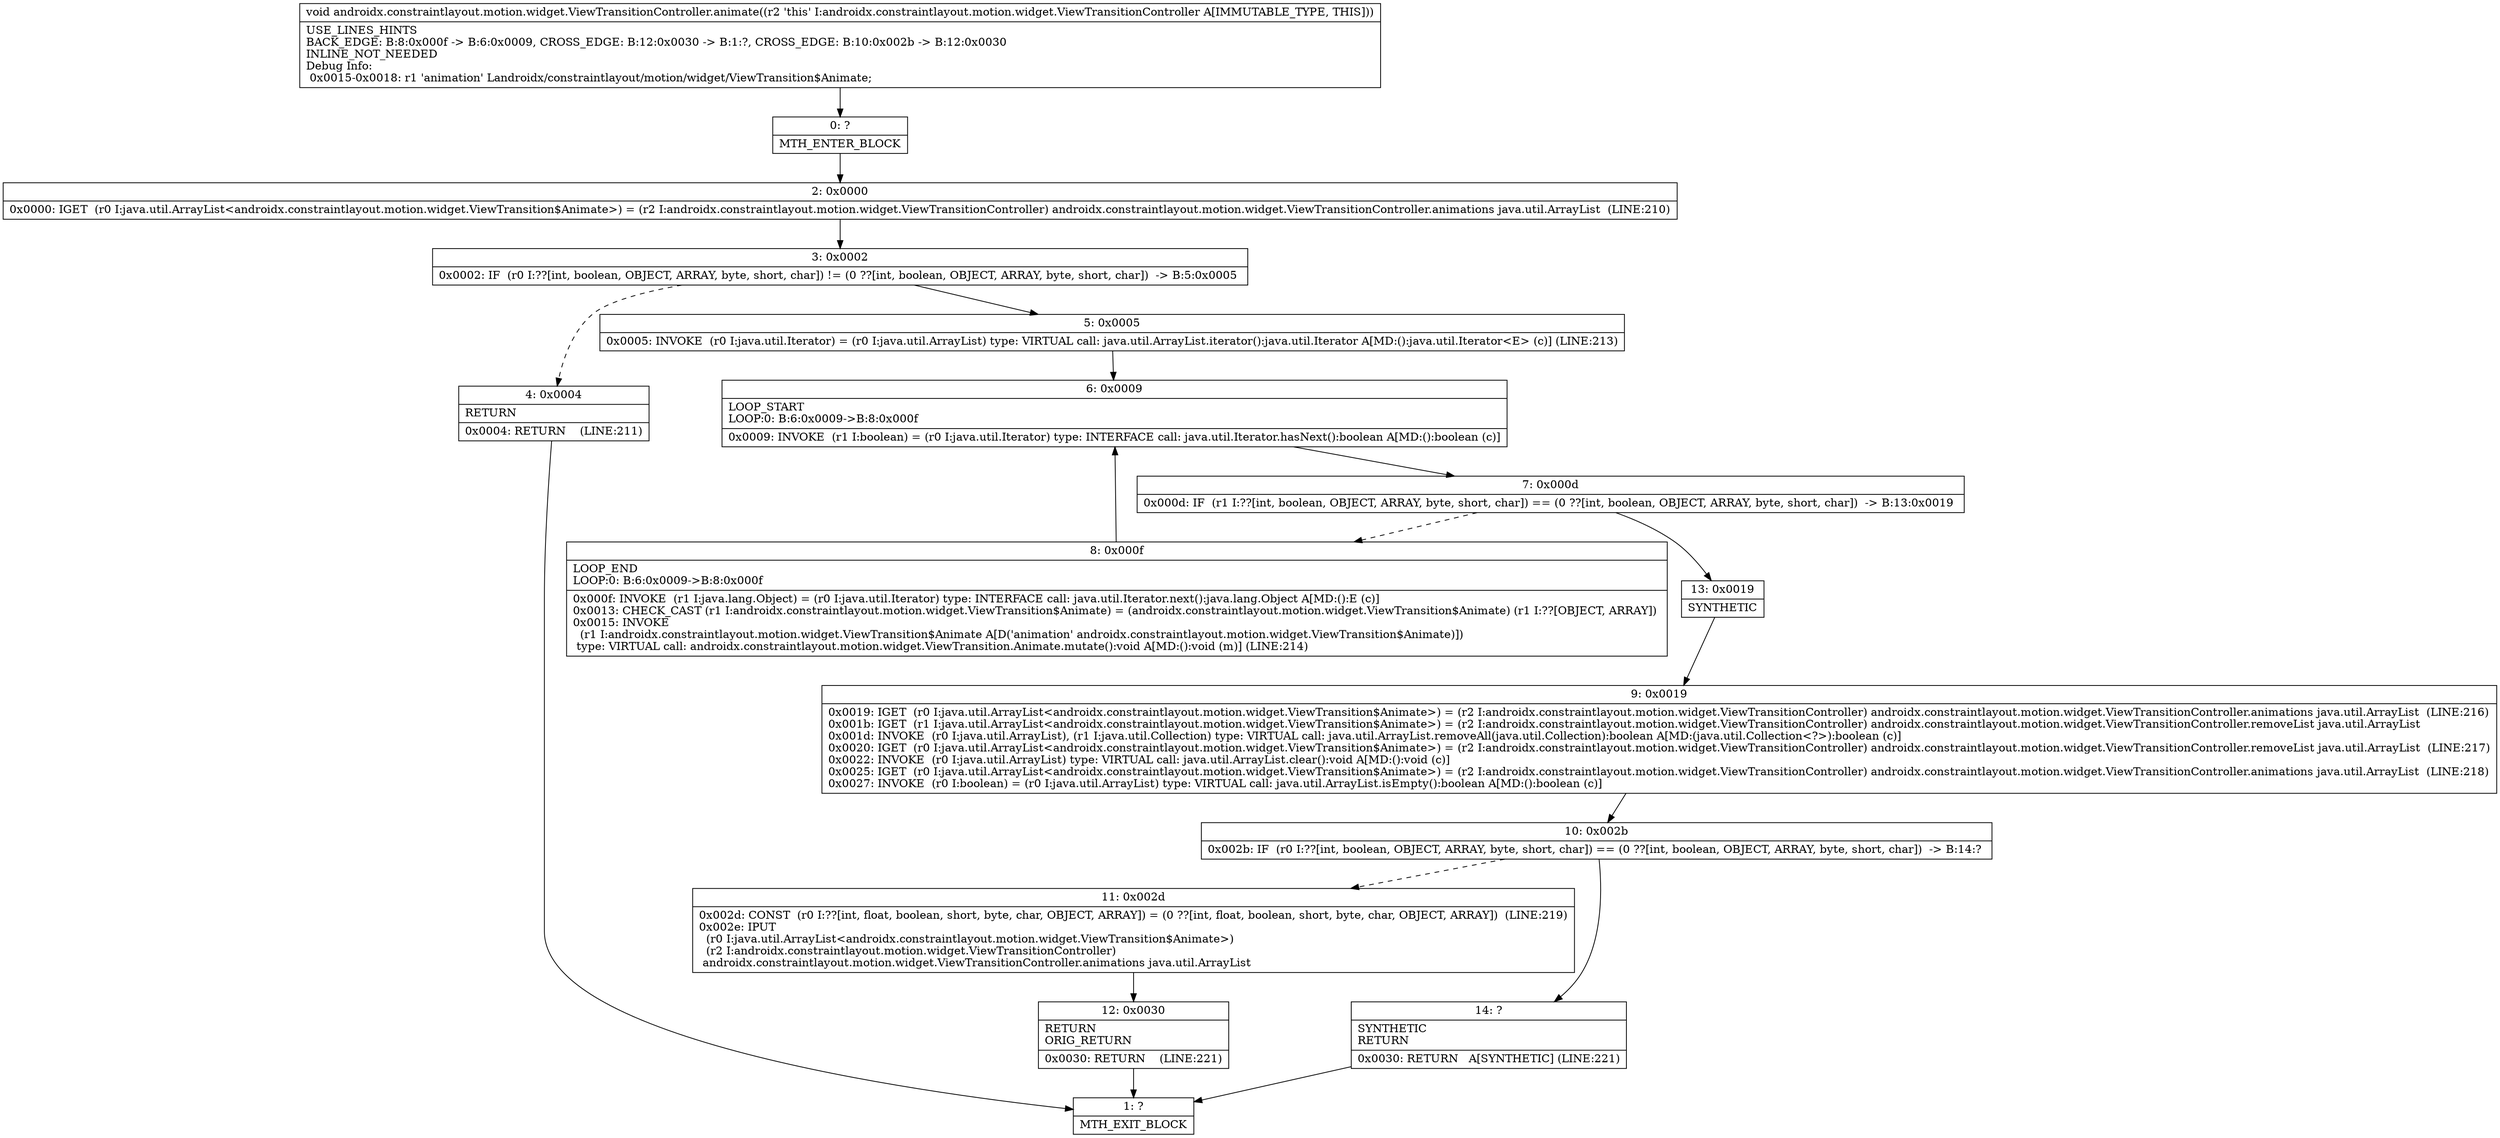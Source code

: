 digraph "CFG forandroidx.constraintlayout.motion.widget.ViewTransitionController.animate()V" {
Node_0 [shape=record,label="{0\:\ ?|MTH_ENTER_BLOCK\l}"];
Node_2 [shape=record,label="{2\:\ 0x0000|0x0000: IGET  (r0 I:java.util.ArrayList\<androidx.constraintlayout.motion.widget.ViewTransition$Animate\>) = (r2 I:androidx.constraintlayout.motion.widget.ViewTransitionController) androidx.constraintlayout.motion.widget.ViewTransitionController.animations java.util.ArrayList  (LINE:210)\l}"];
Node_3 [shape=record,label="{3\:\ 0x0002|0x0002: IF  (r0 I:??[int, boolean, OBJECT, ARRAY, byte, short, char]) != (0 ??[int, boolean, OBJECT, ARRAY, byte, short, char])  \-\> B:5:0x0005 \l}"];
Node_4 [shape=record,label="{4\:\ 0x0004|RETURN\l|0x0004: RETURN    (LINE:211)\l}"];
Node_1 [shape=record,label="{1\:\ ?|MTH_EXIT_BLOCK\l}"];
Node_5 [shape=record,label="{5\:\ 0x0005|0x0005: INVOKE  (r0 I:java.util.Iterator) = (r0 I:java.util.ArrayList) type: VIRTUAL call: java.util.ArrayList.iterator():java.util.Iterator A[MD:():java.util.Iterator\<E\> (c)] (LINE:213)\l}"];
Node_6 [shape=record,label="{6\:\ 0x0009|LOOP_START\lLOOP:0: B:6:0x0009\-\>B:8:0x000f\l|0x0009: INVOKE  (r1 I:boolean) = (r0 I:java.util.Iterator) type: INTERFACE call: java.util.Iterator.hasNext():boolean A[MD:():boolean (c)]\l}"];
Node_7 [shape=record,label="{7\:\ 0x000d|0x000d: IF  (r1 I:??[int, boolean, OBJECT, ARRAY, byte, short, char]) == (0 ??[int, boolean, OBJECT, ARRAY, byte, short, char])  \-\> B:13:0x0019 \l}"];
Node_8 [shape=record,label="{8\:\ 0x000f|LOOP_END\lLOOP:0: B:6:0x0009\-\>B:8:0x000f\l|0x000f: INVOKE  (r1 I:java.lang.Object) = (r0 I:java.util.Iterator) type: INTERFACE call: java.util.Iterator.next():java.lang.Object A[MD:():E (c)]\l0x0013: CHECK_CAST (r1 I:androidx.constraintlayout.motion.widget.ViewTransition$Animate) = (androidx.constraintlayout.motion.widget.ViewTransition$Animate) (r1 I:??[OBJECT, ARRAY]) \l0x0015: INVOKE  \l  (r1 I:androidx.constraintlayout.motion.widget.ViewTransition$Animate A[D('animation' androidx.constraintlayout.motion.widget.ViewTransition$Animate)])\l type: VIRTUAL call: androidx.constraintlayout.motion.widget.ViewTransition.Animate.mutate():void A[MD:():void (m)] (LINE:214)\l}"];
Node_13 [shape=record,label="{13\:\ 0x0019|SYNTHETIC\l}"];
Node_9 [shape=record,label="{9\:\ 0x0019|0x0019: IGET  (r0 I:java.util.ArrayList\<androidx.constraintlayout.motion.widget.ViewTransition$Animate\>) = (r2 I:androidx.constraintlayout.motion.widget.ViewTransitionController) androidx.constraintlayout.motion.widget.ViewTransitionController.animations java.util.ArrayList  (LINE:216)\l0x001b: IGET  (r1 I:java.util.ArrayList\<androidx.constraintlayout.motion.widget.ViewTransition$Animate\>) = (r2 I:androidx.constraintlayout.motion.widget.ViewTransitionController) androidx.constraintlayout.motion.widget.ViewTransitionController.removeList java.util.ArrayList \l0x001d: INVOKE  (r0 I:java.util.ArrayList), (r1 I:java.util.Collection) type: VIRTUAL call: java.util.ArrayList.removeAll(java.util.Collection):boolean A[MD:(java.util.Collection\<?\>):boolean (c)]\l0x0020: IGET  (r0 I:java.util.ArrayList\<androidx.constraintlayout.motion.widget.ViewTransition$Animate\>) = (r2 I:androidx.constraintlayout.motion.widget.ViewTransitionController) androidx.constraintlayout.motion.widget.ViewTransitionController.removeList java.util.ArrayList  (LINE:217)\l0x0022: INVOKE  (r0 I:java.util.ArrayList) type: VIRTUAL call: java.util.ArrayList.clear():void A[MD:():void (c)]\l0x0025: IGET  (r0 I:java.util.ArrayList\<androidx.constraintlayout.motion.widget.ViewTransition$Animate\>) = (r2 I:androidx.constraintlayout.motion.widget.ViewTransitionController) androidx.constraintlayout.motion.widget.ViewTransitionController.animations java.util.ArrayList  (LINE:218)\l0x0027: INVOKE  (r0 I:boolean) = (r0 I:java.util.ArrayList) type: VIRTUAL call: java.util.ArrayList.isEmpty():boolean A[MD:():boolean (c)]\l}"];
Node_10 [shape=record,label="{10\:\ 0x002b|0x002b: IF  (r0 I:??[int, boolean, OBJECT, ARRAY, byte, short, char]) == (0 ??[int, boolean, OBJECT, ARRAY, byte, short, char])  \-\> B:14:? \l}"];
Node_11 [shape=record,label="{11\:\ 0x002d|0x002d: CONST  (r0 I:??[int, float, boolean, short, byte, char, OBJECT, ARRAY]) = (0 ??[int, float, boolean, short, byte, char, OBJECT, ARRAY])  (LINE:219)\l0x002e: IPUT  \l  (r0 I:java.util.ArrayList\<androidx.constraintlayout.motion.widget.ViewTransition$Animate\>)\l  (r2 I:androidx.constraintlayout.motion.widget.ViewTransitionController)\l androidx.constraintlayout.motion.widget.ViewTransitionController.animations java.util.ArrayList \l}"];
Node_12 [shape=record,label="{12\:\ 0x0030|RETURN\lORIG_RETURN\l|0x0030: RETURN    (LINE:221)\l}"];
Node_14 [shape=record,label="{14\:\ ?|SYNTHETIC\lRETURN\l|0x0030: RETURN   A[SYNTHETIC] (LINE:221)\l}"];
MethodNode[shape=record,label="{void androidx.constraintlayout.motion.widget.ViewTransitionController.animate((r2 'this' I:androidx.constraintlayout.motion.widget.ViewTransitionController A[IMMUTABLE_TYPE, THIS]))  | USE_LINES_HINTS\lBACK_EDGE: B:8:0x000f \-\> B:6:0x0009, CROSS_EDGE: B:12:0x0030 \-\> B:1:?, CROSS_EDGE: B:10:0x002b \-\> B:12:0x0030\lINLINE_NOT_NEEDED\lDebug Info:\l  0x0015\-0x0018: r1 'animation' Landroidx\/constraintlayout\/motion\/widget\/ViewTransition$Animate;\l}"];
MethodNode -> Node_0;Node_0 -> Node_2;
Node_2 -> Node_3;
Node_3 -> Node_4[style=dashed];
Node_3 -> Node_5;
Node_4 -> Node_1;
Node_5 -> Node_6;
Node_6 -> Node_7;
Node_7 -> Node_8[style=dashed];
Node_7 -> Node_13;
Node_8 -> Node_6;
Node_13 -> Node_9;
Node_9 -> Node_10;
Node_10 -> Node_11[style=dashed];
Node_10 -> Node_14;
Node_11 -> Node_12;
Node_12 -> Node_1;
Node_14 -> Node_1;
}


